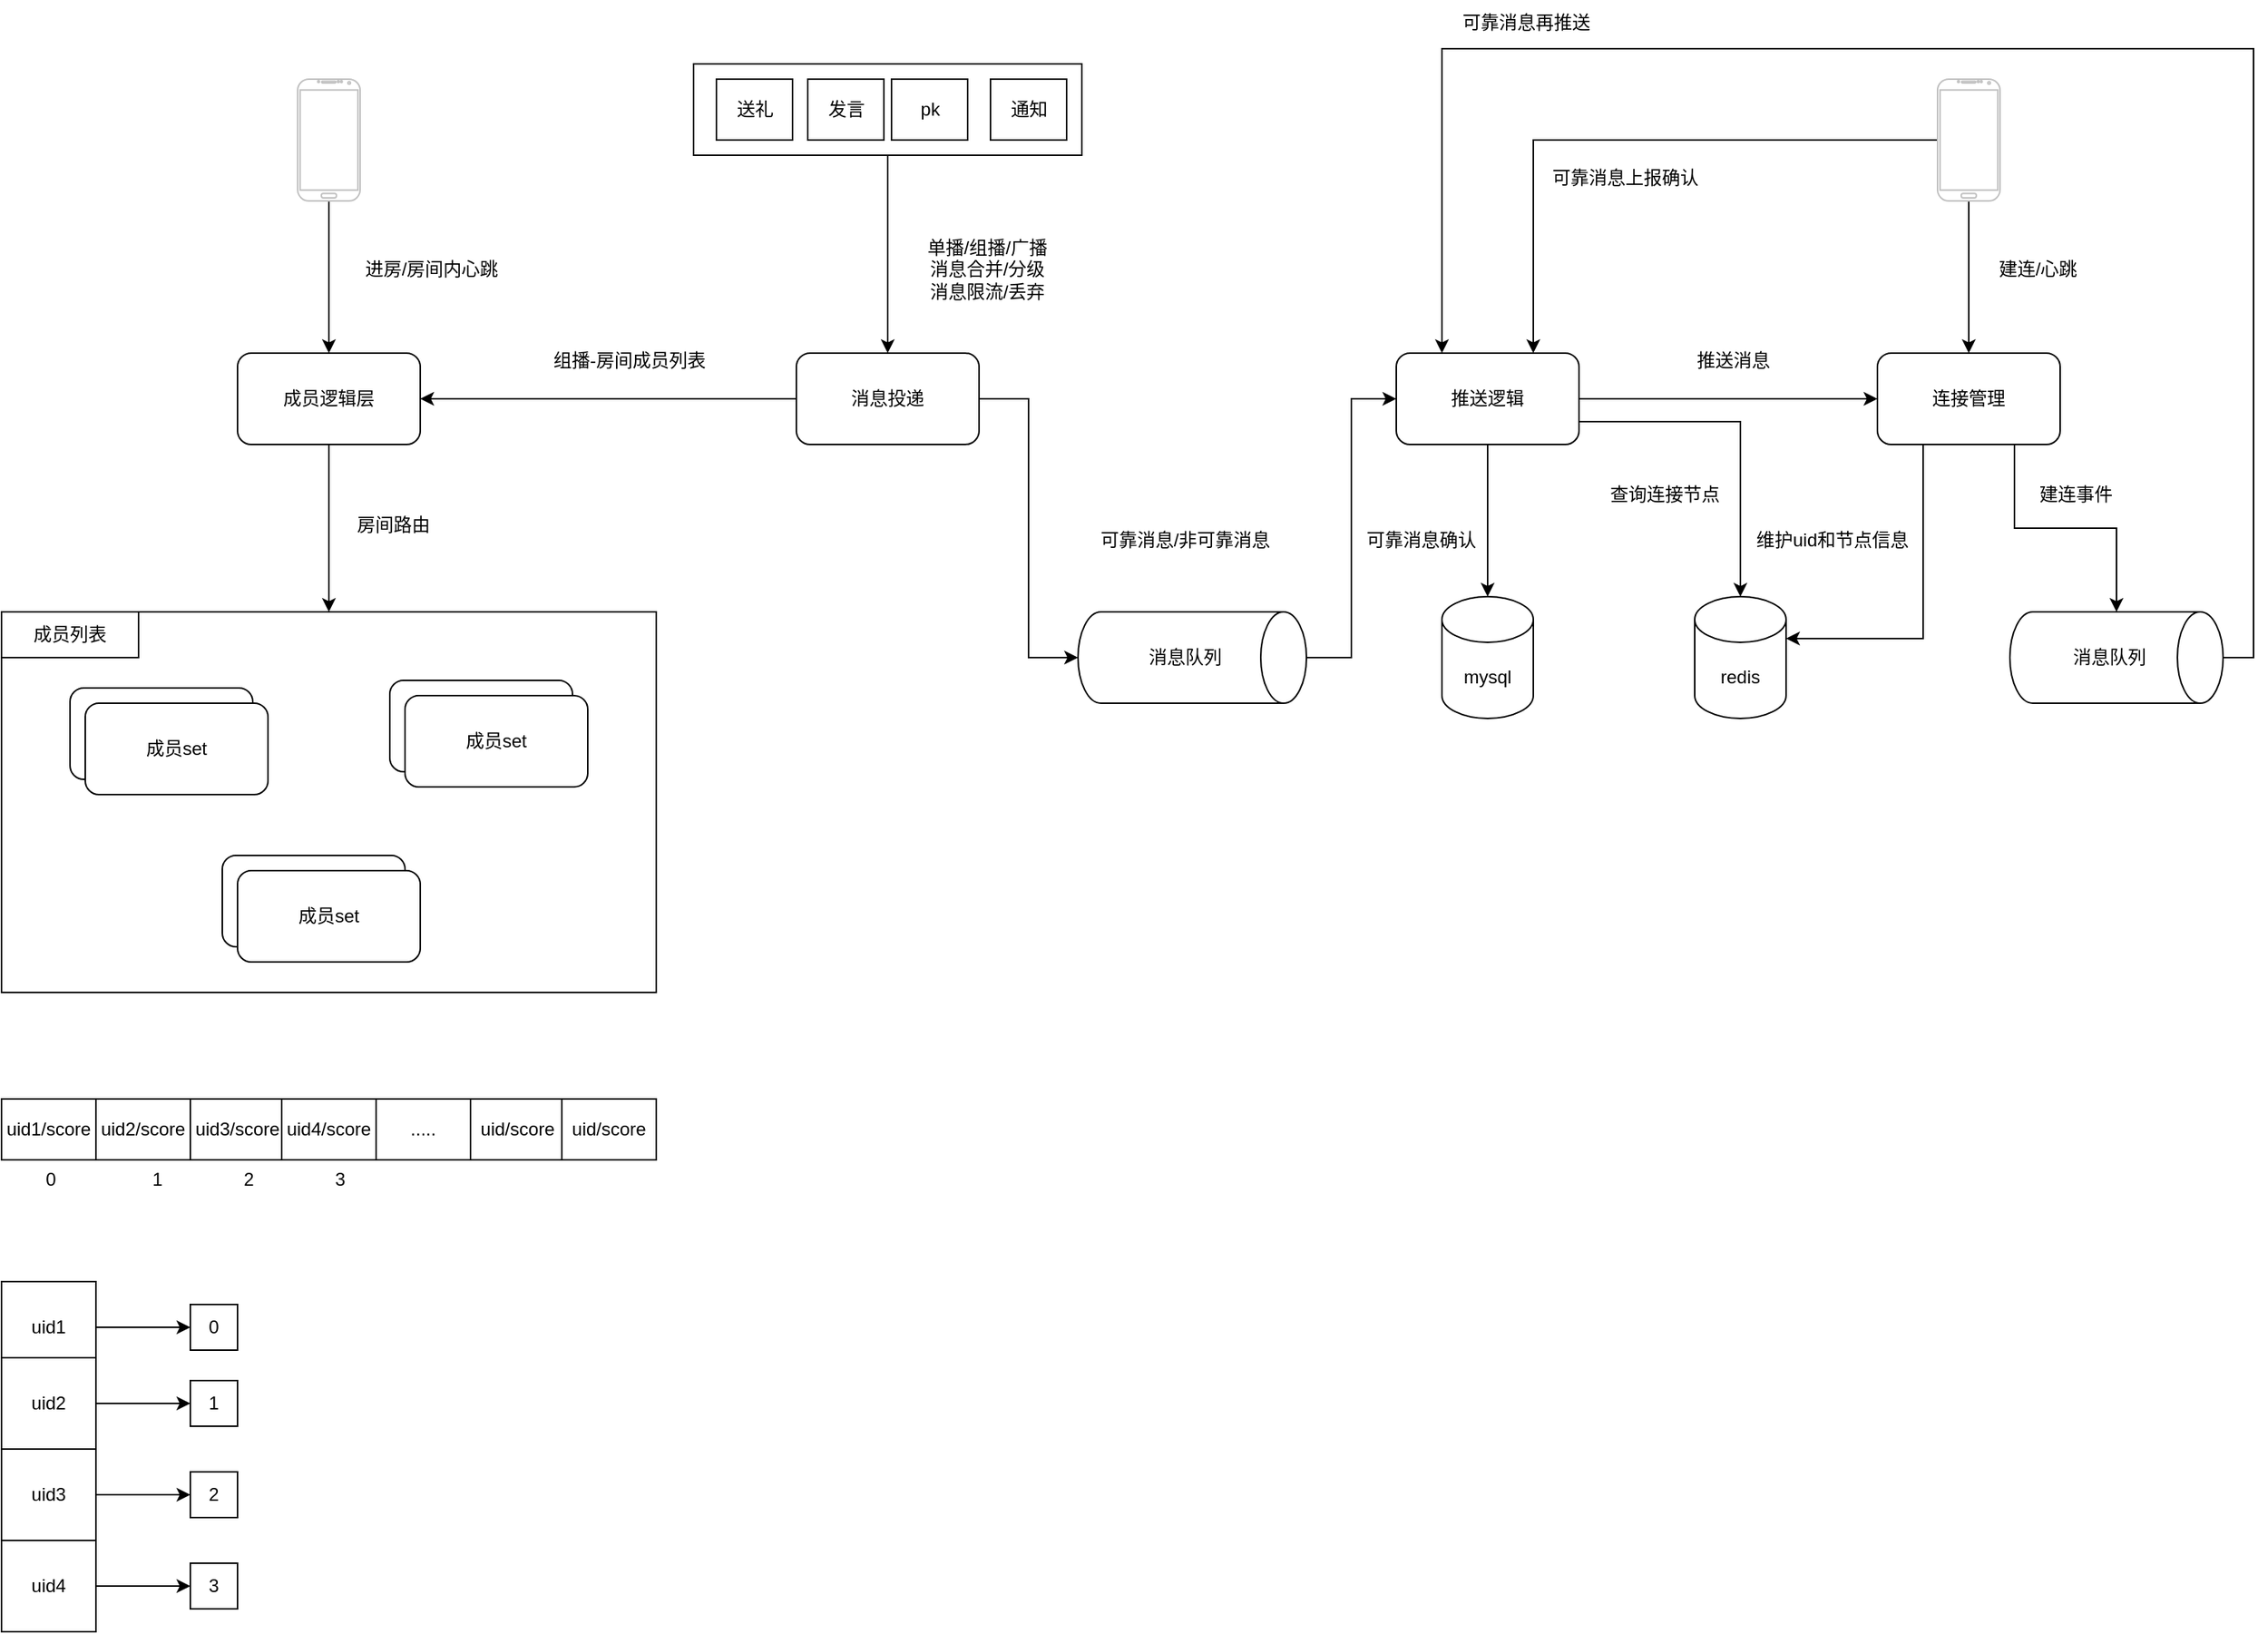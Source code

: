 <mxfile version="24.4.10" type="github">
  <diagram name="第 1 页" id="vhNQBWm2JfFw_72hFJQ7">
    <mxGraphModel dx="2069" dy="763" grid="1" gridSize="10" guides="1" tooltips="1" connect="1" arrows="1" fold="1" page="1" pageScale="1" pageWidth="827" pageHeight="1169" math="0" shadow="0">
      <root>
        <mxCell id="0" />
        <mxCell id="1" parent="0" />
        <mxCell id="ontqGAHZmMhJFroZLa5W-21" value="" style="rounded=0;whiteSpace=wrap;html=1;" parent="1" vertex="1">
          <mxGeometry x="-502" y="560" width="430" height="250" as="geometry" />
        </mxCell>
        <mxCell id="ontqGAHZmMhJFroZLa5W-1" value="连接管理" style="rounded=1;whiteSpace=wrap;html=1;" parent="1" vertex="1">
          <mxGeometry x="730" y="390" width="120" height="60" as="geometry" />
        </mxCell>
        <mxCell id="ontqGAHZmMhJFroZLa5W-40" style="edgeStyle=orthogonalEdgeStyle;rounded=0;orthogonalLoop=1;jettySize=auto;html=1;exitX=1;exitY=0.5;exitDx=0;exitDy=0;entryX=0;entryY=0.5;entryDx=0;entryDy=0;" parent="1" source="ontqGAHZmMhJFroZLa5W-2" target="ontqGAHZmMhJFroZLa5W-1" edge="1">
          <mxGeometry relative="1" as="geometry" />
        </mxCell>
        <mxCell id="ontqGAHZmMhJFroZLa5W-2" value="推送逻辑" style="rounded=1;whiteSpace=wrap;html=1;" parent="1" vertex="1">
          <mxGeometry x="414" y="390" width="120" height="60" as="geometry" />
        </mxCell>
        <mxCell id="ontqGAHZmMhJFroZLa5W-24" style="edgeStyle=orthogonalEdgeStyle;rounded=0;orthogonalLoop=1;jettySize=auto;html=1;exitX=0;exitY=0.5;exitDx=0;exitDy=0;entryX=1;entryY=0.5;entryDx=0;entryDy=0;" parent="1" source="ontqGAHZmMhJFroZLa5W-3" target="ontqGAHZmMhJFroZLa5W-23" edge="1">
          <mxGeometry relative="1" as="geometry" />
        </mxCell>
        <mxCell id="ontqGAHZmMhJFroZLa5W-3" value="消息投递" style="rounded=1;whiteSpace=wrap;html=1;" parent="1" vertex="1">
          <mxGeometry x="20" y="390" width="120" height="60" as="geometry" />
        </mxCell>
        <mxCell id="ontqGAHZmMhJFroZLa5W-7" style="edgeStyle=orthogonalEdgeStyle;rounded=0;orthogonalLoop=1;jettySize=auto;html=1;exitX=0.5;exitY=0;exitDx=0;exitDy=0;exitPerimeter=0;entryX=0;entryY=0.5;entryDx=0;entryDy=0;" parent="1" source="ontqGAHZmMhJFroZLa5W-4" target="ontqGAHZmMhJFroZLa5W-2" edge="1">
          <mxGeometry relative="1" as="geometry" />
        </mxCell>
        <mxCell id="ontqGAHZmMhJFroZLa5W-4" value="" style="shape=cylinder3;whiteSpace=wrap;html=1;boundedLbl=1;backgroundOutline=1;size=15;rotation=90;" parent="1" vertex="1">
          <mxGeometry x="250" y="515" width="60" height="150" as="geometry" />
        </mxCell>
        <mxCell id="ontqGAHZmMhJFroZLa5W-6" style="edgeStyle=orthogonalEdgeStyle;rounded=0;orthogonalLoop=1;jettySize=auto;html=1;exitX=1;exitY=0.5;exitDx=0;exitDy=0;entryX=0.5;entryY=1;entryDx=0;entryDy=0;entryPerimeter=0;" parent="1" source="ontqGAHZmMhJFroZLa5W-3" target="ontqGAHZmMhJFroZLa5W-4" edge="1">
          <mxGeometry relative="1" as="geometry" />
        </mxCell>
        <mxCell id="ontqGAHZmMhJFroZLa5W-8" value="消息队列" style="text;html=1;align=center;verticalAlign=middle;resizable=0;points=[];autosize=1;strokeColor=none;fillColor=none;" parent="1" vertex="1">
          <mxGeometry x="240" y="575" width="70" height="30" as="geometry" />
        </mxCell>
        <mxCell id="ontqGAHZmMhJFroZLa5W-14" value="" style="rounded=1;whiteSpace=wrap;html=1;" parent="1" vertex="1">
          <mxGeometry x="-457" y="610" width="120" height="60" as="geometry" />
        </mxCell>
        <mxCell id="ontqGAHZmMhJFroZLa5W-15" value="成员set" style="rounded=1;whiteSpace=wrap;html=1;" parent="1" vertex="1">
          <mxGeometry x="-447" y="620" width="120" height="60" as="geometry" />
        </mxCell>
        <mxCell id="ontqGAHZmMhJFroZLa5W-16" value="" style="rounded=1;whiteSpace=wrap;html=1;" parent="1" vertex="1">
          <mxGeometry x="-357" y="720" width="120" height="60" as="geometry" />
        </mxCell>
        <mxCell id="ontqGAHZmMhJFroZLa5W-17" value="成员set" style="rounded=1;whiteSpace=wrap;html=1;" parent="1" vertex="1">
          <mxGeometry x="-347" y="730" width="120" height="60" as="geometry" />
        </mxCell>
        <mxCell id="ontqGAHZmMhJFroZLa5W-18" value="" style="rounded=1;whiteSpace=wrap;html=1;" parent="1" vertex="1">
          <mxGeometry x="-247" y="605" width="120" height="60" as="geometry" />
        </mxCell>
        <mxCell id="ontqGAHZmMhJFroZLa5W-19" value="成员set" style="rounded=1;whiteSpace=wrap;html=1;" parent="1" vertex="1">
          <mxGeometry x="-237" y="615" width="120" height="60" as="geometry" />
        </mxCell>
        <mxCell id="ontqGAHZmMhJFroZLa5W-22" value="成员列表" style="rounded=0;whiteSpace=wrap;html=1;" parent="1" vertex="1">
          <mxGeometry x="-502" y="560" width="90" height="30" as="geometry" />
        </mxCell>
        <mxCell id="ontqGAHZmMhJFroZLa5W-25" style="edgeStyle=orthogonalEdgeStyle;rounded=0;orthogonalLoop=1;jettySize=auto;html=1;exitX=0.5;exitY=1;exitDx=0;exitDy=0;" parent="1" source="ontqGAHZmMhJFroZLa5W-23" target="ontqGAHZmMhJFroZLa5W-21" edge="1">
          <mxGeometry relative="1" as="geometry" />
        </mxCell>
        <mxCell id="ontqGAHZmMhJFroZLa5W-23" value="成员逻辑层" style="rounded=1;whiteSpace=wrap;html=1;" parent="1" vertex="1">
          <mxGeometry x="-347" y="390" width="120" height="60" as="geometry" />
        </mxCell>
        <mxCell id="ontqGAHZmMhJFroZLa5W-26" value="组播-房间成员列表" style="text;html=1;align=center;verticalAlign=middle;resizable=0;points=[];autosize=1;strokeColor=none;fillColor=none;" parent="1" vertex="1">
          <mxGeometry x="-150" y="380" width="120" height="30" as="geometry" />
        </mxCell>
        <mxCell id="ontqGAHZmMhJFroZLa5W-27" value="房间路由" style="text;html=1;align=center;verticalAlign=middle;resizable=0;points=[];autosize=1;strokeColor=none;fillColor=none;" parent="1" vertex="1">
          <mxGeometry x="-280" y="488" width="70" height="30" as="geometry" />
        </mxCell>
        <mxCell id="ontqGAHZmMhJFroZLa5W-33" value="" style="edgeStyle=orthogonalEdgeStyle;rounded=0;orthogonalLoop=1;jettySize=auto;html=1;" parent="1" source="ontqGAHZmMhJFroZLa5W-32" target="ontqGAHZmMhJFroZLa5W-1" edge="1">
          <mxGeometry relative="1" as="geometry" />
        </mxCell>
        <mxCell id="ontqGAHZmMhJFroZLa5W-77" style="edgeStyle=orthogonalEdgeStyle;rounded=0;orthogonalLoop=1;jettySize=auto;html=1;entryX=0.75;entryY=0;entryDx=0;entryDy=0;" parent="1" source="ontqGAHZmMhJFroZLa5W-32" target="ontqGAHZmMhJFroZLa5W-2" edge="1">
          <mxGeometry relative="1" as="geometry" />
        </mxCell>
        <mxCell id="ontqGAHZmMhJFroZLa5W-32" value="" style="verticalLabelPosition=bottom;verticalAlign=top;html=1;shadow=0;dashed=0;strokeWidth=1;shape=mxgraph.android.phone2;strokeColor=#c0c0c0;" parent="1" vertex="1">
          <mxGeometry x="769.48" y="210" width="41.03" height="80" as="geometry" />
        </mxCell>
        <mxCell id="ontqGAHZmMhJFroZLa5W-34" value="建连/心跳" style="text;html=1;align=center;verticalAlign=middle;resizable=0;points=[];autosize=1;strokeColor=none;fillColor=none;" parent="1" vertex="1">
          <mxGeometry x="800" y="320" width="70" height="30" as="geometry" />
        </mxCell>
        <mxCell id="ontqGAHZmMhJFroZLa5W-35" value="redis" style="shape=cylinder3;whiteSpace=wrap;html=1;boundedLbl=1;backgroundOutline=1;size=15;" parent="1" vertex="1">
          <mxGeometry x="610" y="550" width="60" height="80" as="geometry" />
        </mxCell>
        <mxCell id="ontqGAHZmMhJFroZLa5W-36" style="edgeStyle=orthogonalEdgeStyle;rounded=0;orthogonalLoop=1;jettySize=auto;html=1;exitX=0.25;exitY=1;exitDx=0;exitDy=0;entryX=1;entryY=0;entryDx=0;entryDy=27.5;entryPerimeter=0;" parent="1" source="ontqGAHZmMhJFroZLa5W-1" target="ontqGAHZmMhJFroZLa5W-35" edge="1">
          <mxGeometry relative="1" as="geometry" />
        </mxCell>
        <mxCell id="ontqGAHZmMhJFroZLa5W-37" value="维护uid和节点信息" style="text;html=1;align=center;verticalAlign=middle;resizable=0;points=[];autosize=1;strokeColor=none;fillColor=none;" parent="1" vertex="1">
          <mxGeometry x="640" y="498" width="120" height="30" as="geometry" />
        </mxCell>
        <mxCell id="ontqGAHZmMhJFroZLa5W-39" value="查询连接节点" style="text;html=1;align=center;verticalAlign=middle;resizable=0;points=[];autosize=1;strokeColor=none;fillColor=none;" parent="1" vertex="1">
          <mxGeometry x="540" y="468" width="100" height="30" as="geometry" />
        </mxCell>
        <mxCell id="ontqGAHZmMhJFroZLa5W-41" value="推送消息" style="text;html=1;align=center;verticalAlign=middle;resizable=0;points=[];autosize=1;strokeColor=none;fillColor=none;" parent="1" vertex="1">
          <mxGeometry x="600" y="380" width="70" height="30" as="geometry" />
        </mxCell>
        <mxCell id="ontqGAHZmMhJFroZLa5W-44" value="单播/组播/广播&lt;br&gt;消息合并/分级&lt;br&gt;消息限流/丢弃" style="text;html=1;align=center;verticalAlign=middle;resizable=0;points=[];autosize=1;strokeColor=none;fillColor=none;" parent="1" vertex="1">
          <mxGeometry x="95" y="305" width="100" height="60" as="geometry" />
        </mxCell>
        <mxCell id="ontqGAHZmMhJFroZLa5W-53" value="" style="edgeStyle=orthogonalEdgeStyle;rounded=0;orthogonalLoop=1;jettySize=auto;html=1;" parent="1" source="ontqGAHZmMhJFroZLa5W-52" target="ontqGAHZmMhJFroZLa5W-23" edge="1">
          <mxGeometry relative="1" as="geometry" />
        </mxCell>
        <mxCell id="ontqGAHZmMhJFroZLa5W-52" value="" style="verticalLabelPosition=bottom;verticalAlign=top;html=1;shadow=0;dashed=0;strokeWidth=1;shape=mxgraph.android.phone2;strokeColor=#c0c0c0;" parent="1" vertex="1">
          <mxGeometry x="-307.51" y="210" width="41.03" height="80" as="geometry" />
        </mxCell>
        <mxCell id="ontqGAHZmMhJFroZLa5W-54" value="进房/房间内心跳" style="text;html=1;align=center;verticalAlign=middle;resizable=0;points=[];autosize=1;strokeColor=none;fillColor=none;" parent="1" vertex="1">
          <mxGeometry x="-275" y="320" width="110" height="30" as="geometry" />
        </mxCell>
        <mxCell id="ontqGAHZmMhJFroZLa5W-68" style="edgeStyle=orthogonalEdgeStyle;rounded=0;orthogonalLoop=1;jettySize=auto;html=1;exitX=0.5;exitY=1;exitDx=0;exitDy=0;entryX=0.5;entryY=0;entryDx=0;entryDy=0;" parent="1" source="ontqGAHZmMhJFroZLa5W-66" target="ontqGAHZmMhJFroZLa5W-3" edge="1">
          <mxGeometry relative="1" as="geometry" />
        </mxCell>
        <mxCell id="ontqGAHZmMhJFroZLa5W-66" value="" style="rounded=0;whiteSpace=wrap;html=1;" parent="1" vertex="1">
          <mxGeometry x="-47.5" y="200" width="255" height="60" as="geometry" />
        </mxCell>
        <mxCell id="ontqGAHZmMhJFroZLa5W-69" value="送礼" style="rounded=0;whiteSpace=wrap;html=1;" parent="1" vertex="1">
          <mxGeometry x="-32.5" y="210" width="50" height="40" as="geometry" />
        </mxCell>
        <mxCell id="ontqGAHZmMhJFroZLa5W-70" value="发言" style="rounded=0;whiteSpace=wrap;html=1;" parent="1" vertex="1">
          <mxGeometry x="27.5" y="210" width="50" height="40" as="geometry" />
        </mxCell>
        <mxCell id="ontqGAHZmMhJFroZLa5W-71" value="pk" style="rounded=0;whiteSpace=wrap;html=1;" parent="1" vertex="1">
          <mxGeometry x="82.5" y="210" width="50" height="40" as="geometry" />
        </mxCell>
        <mxCell id="ontqGAHZmMhJFroZLa5W-72" value="通知" style="rounded=0;whiteSpace=wrap;html=1;" parent="1" vertex="1">
          <mxGeometry x="147.5" y="210" width="50" height="40" as="geometry" />
        </mxCell>
        <mxCell id="ontqGAHZmMhJFroZLa5W-73" value="可靠消息/非可靠消息" style="text;html=1;align=center;verticalAlign=middle;resizable=0;points=[];autosize=1;strokeColor=none;fillColor=none;" parent="1" vertex="1">
          <mxGeometry x="210" y="498" width="130" height="30" as="geometry" />
        </mxCell>
        <mxCell id="ontqGAHZmMhJFroZLa5W-75" style="edgeStyle=orthogonalEdgeStyle;rounded=0;orthogonalLoop=1;jettySize=auto;html=1;exitX=1;exitY=0.75;exitDx=0;exitDy=0;entryX=0.5;entryY=0;entryDx=0;entryDy=0;entryPerimeter=0;" parent="1" source="ontqGAHZmMhJFroZLa5W-2" target="ontqGAHZmMhJFroZLa5W-35" edge="1">
          <mxGeometry relative="1" as="geometry" />
        </mxCell>
        <mxCell id="ontqGAHZmMhJFroZLa5W-78" value="mysql" style="shape=cylinder3;whiteSpace=wrap;html=1;boundedLbl=1;backgroundOutline=1;size=15;" parent="1" vertex="1">
          <mxGeometry x="444" y="550" width="60" height="80" as="geometry" />
        </mxCell>
        <mxCell id="ontqGAHZmMhJFroZLa5W-79" value="可靠消息上报确认" style="text;html=1;align=center;verticalAlign=middle;resizable=0;points=[];autosize=1;strokeColor=none;fillColor=none;" parent="1" vertex="1">
          <mxGeometry x="504" y="260" width="120" height="30" as="geometry" />
        </mxCell>
        <mxCell id="ontqGAHZmMhJFroZLa5W-80" style="edgeStyle=orthogonalEdgeStyle;rounded=0;orthogonalLoop=1;jettySize=auto;html=1;exitX=0.5;exitY=1;exitDx=0;exitDy=0;entryX=0.5;entryY=0;entryDx=0;entryDy=0;entryPerimeter=0;" parent="1" source="ontqGAHZmMhJFroZLa5W-2" target="ontqGAHZmMhJFroZLa5W-78" edge="1">
          <mxGeometry relative="1" as="geometry" />
        </mxCell>
        <mxCell id="ontqGAHZmMhJFroZLa5W-81" value="可靠消息确认" style="text;html=1;align=center;verticalAlign=middle;resizable=0;points=[];autosize=1;strokeColor=none;fillColor=none;" parent="1" vertex="1">
          <mxGeometry x="380" y="498" width="100" height="30" as="geometry" />
        </mxCell>
        <mxCell id="6s_Ftt0ad8FDjy7rFycN-3" style="edgeStyle=orthogonalEdgeStyle;rounded=0;orthogonalLoop=1;jettySize=auto;html=1;exitX=0.5;exitY=0;exitDx=0;exitDy=0;exitPerimeter=0;entryX=0.25;entryY=0;entryDx=0;entryDy=0;" edge="1" parent="1" source="6s_Ftt0ad8FDjy7rFycN-1" target="ontqGAHZmMhJFroZLa5W-2">
          <mxGeometry relative="1" as="geometry">
            <Array as="points">
              <mxPoint x="977" y="590" />
              <mxPoint x="977" y="190" />
              <mxPoint x="444" y="190" />
            </Array>
          </mxGeometry>
        </mxCell>
        <mxCell id="6s_Ftt0ad8FDjy7rFycN-1" value="" style="shape=cylinder3;whiteSpace=wrap;html=1;boundedLbl=1;backgroundOutline=1;size=15;rotation=90;" vertex="1" parent="1">
          <mxGeometry x="857" y="520" width="60" height="140" as="geometry" />
        </mxCell>
        <mxCell id="6s_Ftt0ad8FDjy7rFycN-2" style="edgeStyle=orthogonalEdgeStyle;rounded=0;orthogonalLoop=1;jettySize=auto;html=1;exitX=0.75;exitY=1;exitDx=0;exitDy=0;entryX=0;entryY=0.5;entryDx=0;entryDy=0;entryPerimeter=0;" edge="1" parent="1" source="ontqGAHZmMhJFroZLa5W-1" target="6s_Ftt0ad8FDjy7rFycN-1">
          <mxGeometry relative="1" as="geometry" />
        </mxCell>
        <mxCell id="6s_Ftt0ad8FDjy7rFycN-4" value="消息队列" style="text;html=1;align=center;verticalAlign=middle;resizable=0;points=[];autosize=1;strokeColor=none;fillColor=none;" vertex="1" parent="1">
          <mxGeometry x="847" y="575" width="70" height="30" as="geometry" />
        </mxCell>
        <mxCell id="6s_Ftt0ad8FDjy7rFycN-5" value="建连事件" style="text;html=1;align=center;verticalAlign=middle;resizable=0;points=[];autosize=1;strokeColor=none;fillColor=none;" vertex="1" parent="1">
          <mxGeometry x="825" y="468" width="70" height="30" as="geometry" />
        </mxCell>
        <mxCell id="6s_Ftt0ad8FDjy7rFycN-6" value="可靠消息再推送" style="text;html=1;align=center;verticalAlign=middle;resizable=0;points=[];autosize=1;strokeColor=none;fillColor=none;" vertex="1" parent="1">
          <mxGeometry x="444" y="158" width="110" height="30" as="geometry" />
        </mxCell>
        <mxCell id="6s_Ftt0ad8FDjy7rFycN-7" value="" style="rounded=0;whiteSpace=wrap;html=1;" vertex="1" parent="1">
          <mxGeometry x="-502" y="880" width="430" height="40" as="geometry" />
        </mxCell>
        <mxCell id="6s_Ftt0ad8FDjy7rFycN-8" value="uid1/score" style="rounded=0;whiteSpace=wrap;html=1;" vertex="1" parent="1">
          <mxGeometry x="-502" y="880" width="62" height="40" as="geometry" />
        </mxCell>
        <mxCell id="6s_Ftt0ad8FDjy7rFycN-9" value="uid2/score" style="rounded=0;whiteSpace=wrap;html=1;" vertex="1" parent="1">
          <mxGeometry x="-440" y="880" width="62" height="40" as="geometry" />
        </mxCell>
        <mxCell id="6s_Ftt0ad8FDjy7rFycN-10" value="uid3/score" style="rounded=0;whiteSpace=wrap;html=1;" vertex="1" parent="1">
          <mxGeometry x="-378" y="880" width="62" height="40" as="geometry" />
        </mxCell>
        <mxCell id="6s_Ftt0ad8FDjy7rFycN-11" value="uid4/score" style="rounded=0;whiteSpace=wrap;html=1;" vertex="1" parent="1">
          <mxGeometry x="-317.99" y="880" width="62" height="40" as="geometry" />
        </mxCell>
        <mxCell id="6s_Ftt0ad8FDjy7rFycN-12" value="....." style="rounded=0;whiteSpace=wrap;html=1;" vertex="1" parent="1">
          <mxGeometry x="-255.99" y="880" width="62" height="40" as="geometry" />
        </mxCell>
        <mxCell id="6s_Ftt0ad8FDjy7rFycN-13" value="uid/score" style="rounded=0;whiteSpace=wrap;html=1;" vertex="1" parent="1">
          <mxGeometry x="-193.99" y="880" width="62" height="40" as="geometry" />
        </mxCell>
        <mxCell id="6s_Ftt0ad8FDjy7rFycN-14" value="uid/score" style="rounded=0;whiteSpace=wrap;html=1;" vertex="1" parent="1">
          <mxGeometry x="-134" y="880" width="62" height="40" as="geometry" />
        </mxCell>
        <mxCell id="6s_Ftt0ad8FDjy7rFycN-15" value="" style="rounded=0;whiteSpace=wrap;html=1;" vertex="1" parent="1">
          <mxGeometry x="-502" y="1000" width="62" height="230" as="geometry" />
        </mxCell>
        <mxCell id="6s_Ftt0ad8FDjy7rFycN-23" value="" style="edgeStyle=orthogonalEdgeStyle;rounded=0;orthogonalLoop=1;jettySize=auto;html=1;" edge="1" parent="1" source="6s_Ftt0ad8FDjy7rFycN-16" target="6s_Ftt0ad8FDjy7rFycN-22">
          <mxGeometry relative="1" as="geometry" />
        </mxCell>
        <mxCell id="6s_Ftt0ad8FDjy7rFycN-16" value="uid1" style="rounded=0;whiteSpace=wrap;html=1;" vertex="1" parent="1">
          <mxGeometry x="-502" y="1000" width="62" height="60" as="geometry" />
        </mxCell>
        <mxCell id="6s_Ftt0ad8FDjy7rFycN-27" value="" style="edgeStyle=orthogonalEdgeStyle;rounded=0;orthogonalLoop=1;jettySize=auto;html=1;" edge="1" parent="1" source="6s_Ftt0ad8FDjy7rFycN-17" target="6s_Ftt0ad8FDjy7rFycN-24">
          <mxGeometry relative="1" as="geometry" />
        </mxCell>
        <mxCell id="6s_Ftt0ad8FDjy7rFycN-17" value="uid2" style="rounded=0;whiteSpace=wrap;html=1;" vertex="1" parent="1">
          <mxGeometry x="-502" y="1050" width="62" height="60" as="geometry" />
        </mxCell>
        <mxCell id="6s_Ftt0ad8FDjy7rFycN-28" value="" style="edgeStyle=orthogonalEdgeStyle;rounded=0;orthogonalLoop=1;jettySize=auto;html=1;" edge="1" parent="1" source="6s_Ftt0ad8FDjy7rFycN-18" target="6s_Ftt0ad8FDjy7rFycN-25">
          <mxGeometry relative="1" as="geometry" />
        </mxCell>
        <mxCell id="6s_Ftt0ad8FDjy7rFycN-18" value="uid3" style="rounded=0;whiteSpace=wrap;html=1;" vertex="1" parent="1">
          <mxGeometry x="-502" y="1110" width="62" height="60" as="geometry" />
        </mxCell>
        <mxCell id="6s_Ftt0ad8FDjy7rFycN-29" value="" style="edgeStyle=orthogonalEdgeStyle;rounded=0;orthogonalLoop=1;jettySize=auto;html=1;" edge="1" parent="1" source="6s_Ftt0ad8FDjy7rFycN-19" target="6s_Ftt0ad8FDjy7rFycN-26">
          <mxGeometry relative="1" as="geometry" />
        </mxCell>
        <mxCell id="6s_Ftt0ad8FDjy7rFycN-19" value="uid4" style="rounded=0;whiteSpace=wrap;html=1;" vertex="1" parent="1">
          <mxGeometry x="-502" y="1170" width="62" height="60" as="geometry" />
        </mxCell>
        <mxCell id="6s_Ftt0ad8FDjy7rFycN-22" value="0" style="rounded=0;whiteSpace=wrap;html=1;" vertex="1" parent="1">
          <mxGeometry x="-378" y="1015" width="31" height="30" as="geometry" />
        </mxCell>
        <mxCell id="6s_Ftt0ad8FDjy7rFycN-24" value="1" style="rounded=0;whiteSpace=wrap;html=1;" vertex="1" parent="1">
          <mxGeometry x="-378" y="1065" width="31" height="30" as="geometry" />
        </mxCell>
        <mxCell id="6s_Ftt0ad8FDjy7rFycN-25" value="2" style="rounded=0;whiteSpace=wrap;html=1;" vertex="1" parent="1">
          <mxGeometry x="-378" y="1125" width="31" height="30" as="geometry" />
        </mxCell>
        <mxCell id="6s_Ftt0ad8FDjy7rFycN-26" value="3" style="rounded=0;whiteSpace=wrap;html=1;" vertex="1" parent="1">
          <mxGeometry x="-378" y="1185" width="31" height="30" as="geometry" />
        </mxCell>
        <mxCell id="6s_Ftt0ad8FDjy7rFycN-31" value="0" style="text;html=1;align=center;verticalAlign=middle;resizable=0;points=[];autosize=1;strokeColor=none;fillColor=none;" vertex="1" parent="1">
          <mxGeometry x="-485" y="918" width="30" height="30" as="geometry" />
        </mxCell>
        <mxCell id="6s_Ftt0ad8FDjy7rFycN-32" value="1" style="text;html=1;align=center;verticalAlign=middle;resizable=0;points=[];autosize=1;strokeColor=none;fillColor=none;" vertex="1" parent="1">
          <mxGeometry x="-415" y="918" width="30" height="30" as="geometry" />
        </mxCell>
        <mxCell id="6s_Ftt0ad8FDjy7rFycN-33" value="2" style="text;html=1;align=center;verticalAlign=middle;resizable=0;points=[];autosize=1;strokeColor=none;fillColor=none;" vertex="1" parent="1">
          <mxGeometry x="-355" y="918" width="30" height="30" as="geometry" />
        </mxCell>
        <mxCell id="6s_Ftt0ad8FDjy7rFycN-35" value="3" style="text;html=1;align=center;verticalAlign=middle;resizable=0;points=[];autosize=1;strokeColor=none;fillColor=none;" vertex="1" parent="1">
          <mxGeometry x="-295" y="918" width="30" height="30" as="geometry" />
        </mxCell>
      </root>
    </mxGraphModel>
  </diagram>
</mxfile>
